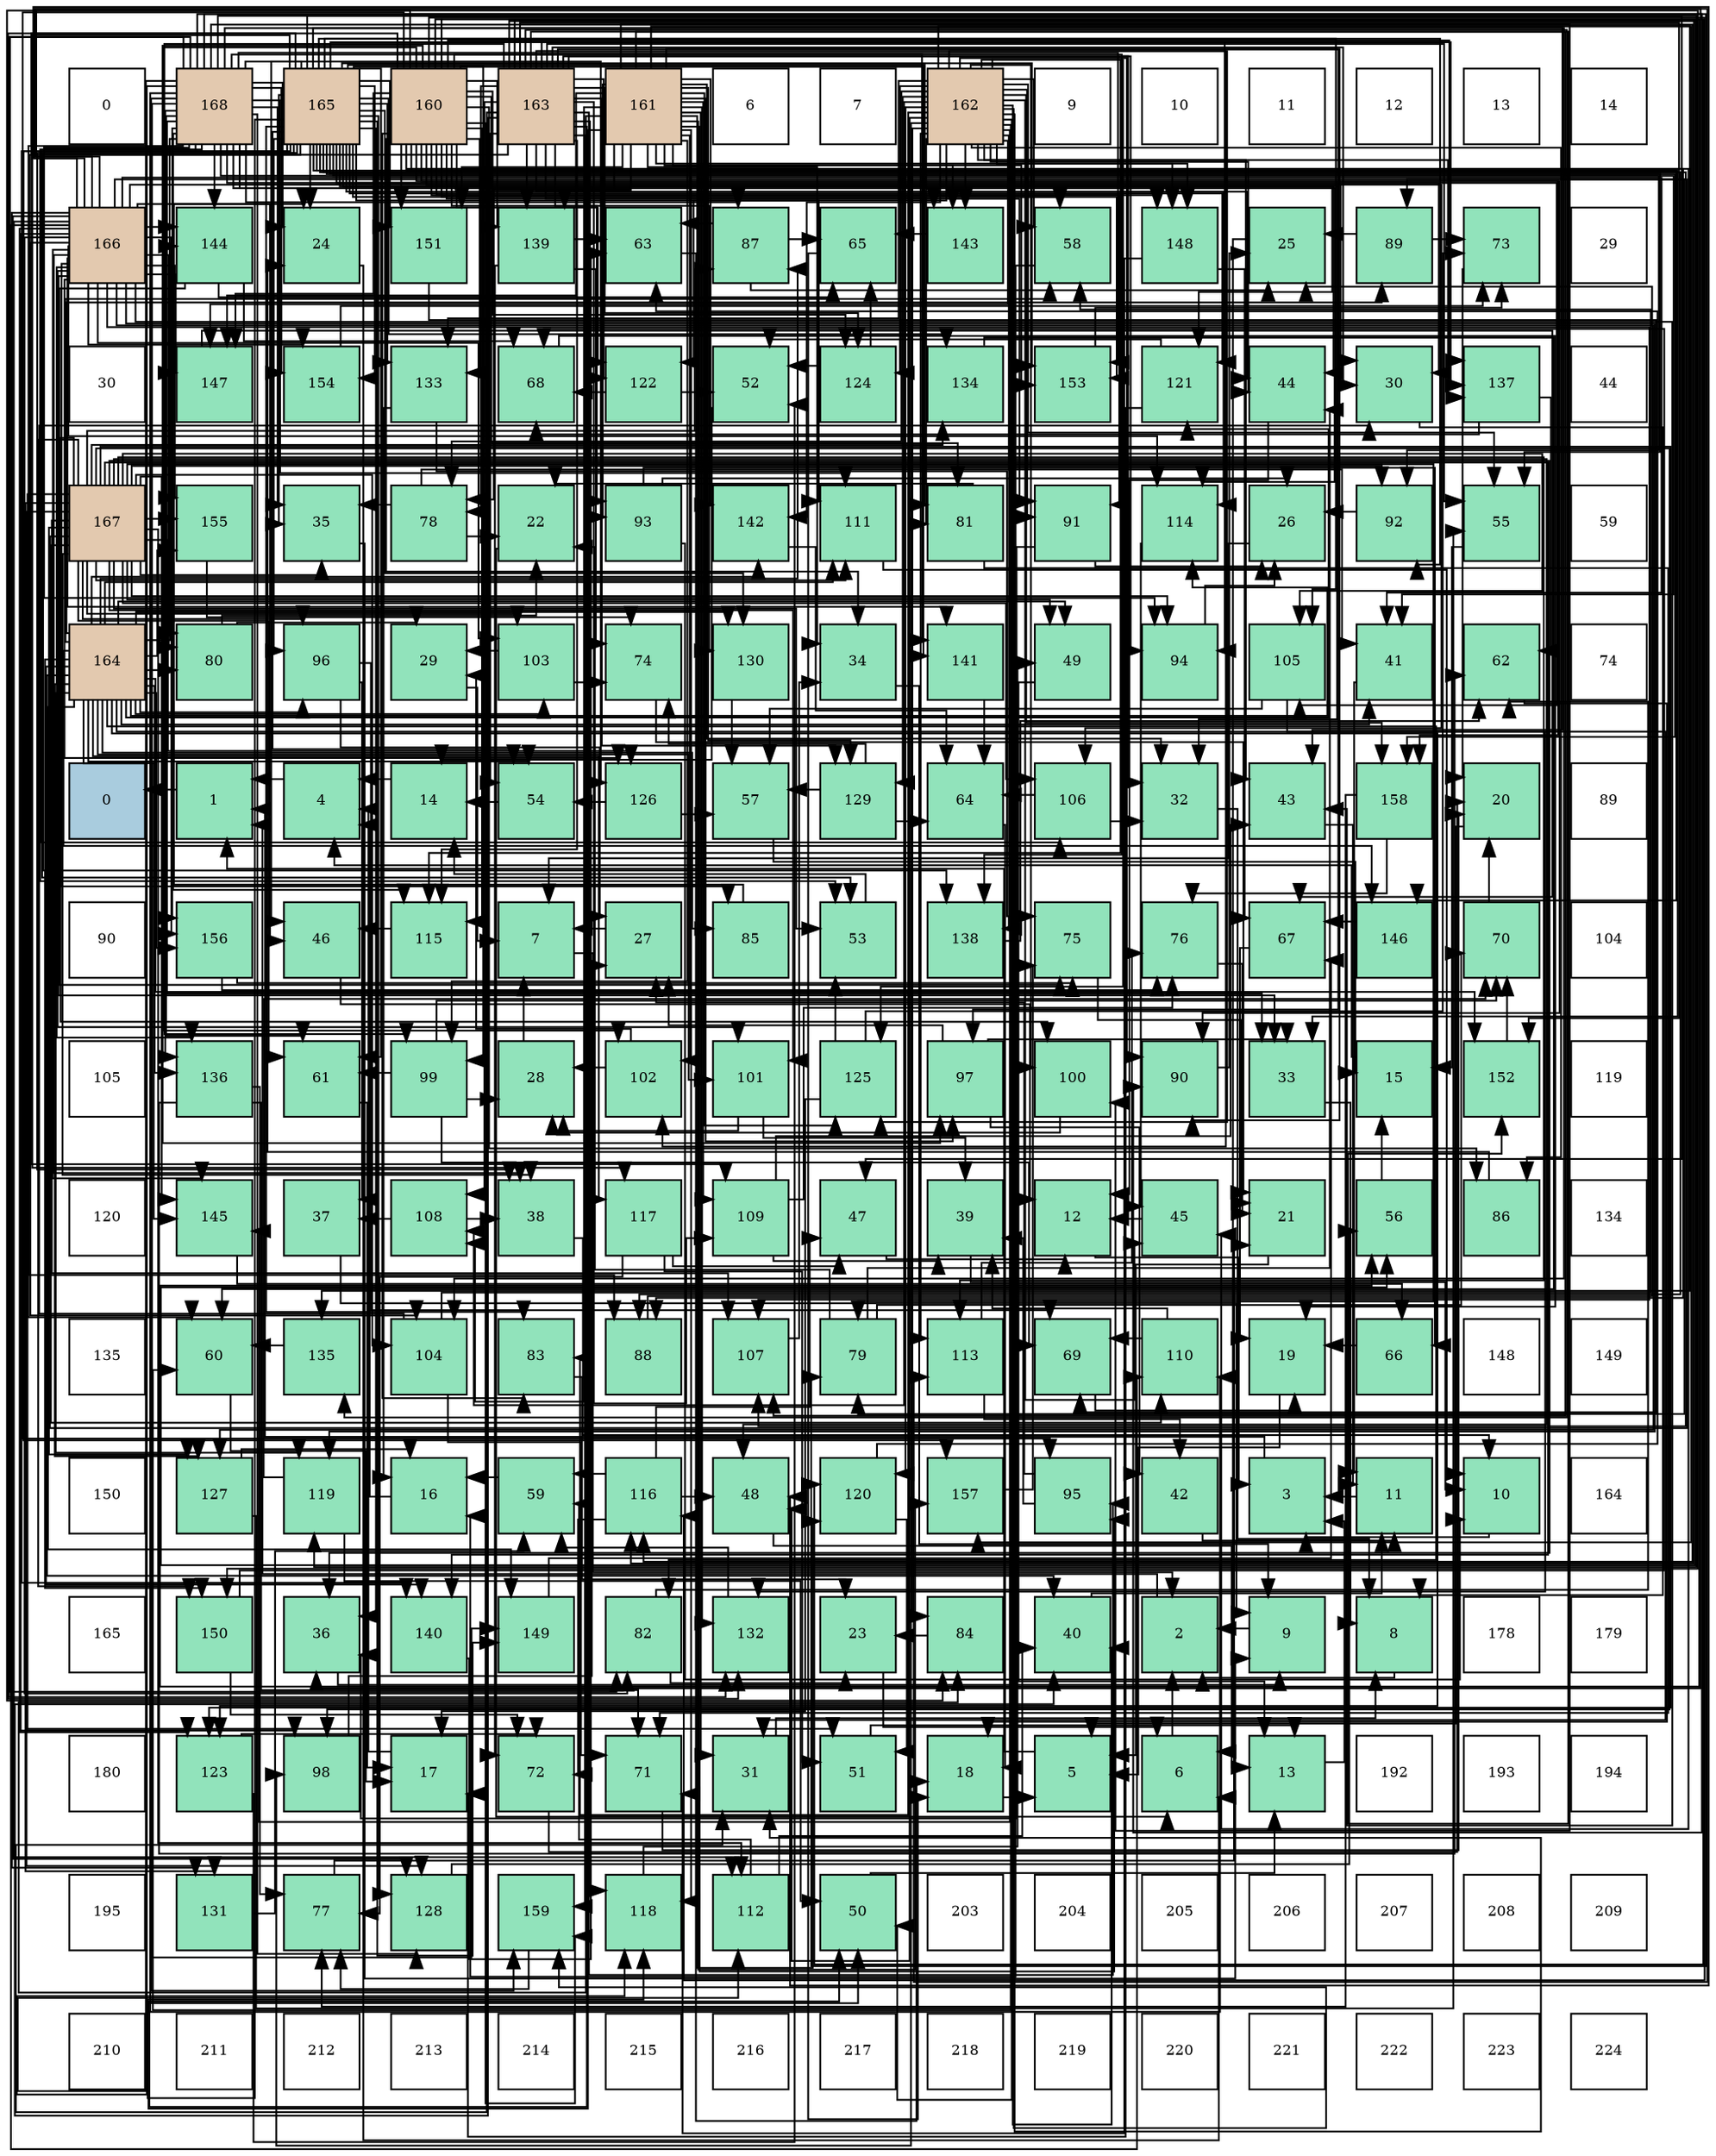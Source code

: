 digraph layout{
 rankdir=TB;
 splines=ortho;
 node [style=filled shape=square fixedsize=true width=0.6];
0[label="0", fontsize=8, fillcolor="#ffffff"];
1[label="168", fontsize=8, fillcolor="#e3c9af"];
2[label="165", fontsize=8, fillcolor="#e3c9af"];
3[label="160", fontsize=8, fillcolor="#e3c9af"];
4[label="163", fontsize=8, fillcolor="#e3c9af"];
5[label="161", fontsize=8, fillcolor="#e3c9af"];
6[label="6", fontsize=8, fillcolor="#ffffff"];
7[label="7", fontsize=8, fillcolor="#ffffff"];
8[label="162", fontsize=8, fillcolor="#e3c9af"];
9[label="9", fontsize=8, fillcolor="#ffffff"];
10[label="10", fontsize=8, fillcolor="#ffffff"];
11[label="11", fontsize=8, fillcolor="#ffffff"];
12[label="12", fontsize=8, fillcolor="#ffffff"];
13[label="13", fontsize=8, fillcolor="#ffffff"];
14[label="14", fontsize=8, fillcolor="#ffffff"];
15[label="166", fontsize=8, fillcolor="#e3c9af"];
16[label="144", fontsize=8, fillcolor="#91e3bb"];
17[label="24", fontsize=8, fillcolor="#91e3bb"];
18[label="151", fontsize=8, fillcolor="#91e3bb"];
19[label="139", fontsize=8, fillcolor="#91e3bb"];
20[label="63", fontsize=8, fillcolor="#91e3bb"];
21[label="87", fontsize=8, fillcolor="#91e3bb"];
22[label="65", fontsize=8, fillcolor="#91e3bb"];
23[label="143", fontsize=8, fillcolor="#91e3bb"];
24[label="58", fontsize=8, fillcolor="#91e3bb"];
25[label="148", fontsize=8, fillcolor="#91e3bb"];
26[label="25", fontsize=8, fillcolor="#91e3bb"];
27[label="89", fontsize=8, fillcolor="#91e3bb"];
28[label="73", fontsize=8, fillcolor="#91e3bb"];
29[label="29", fontsize=8, fillcolor="#ffffff"];
30[label="30", fontsize=8, fillcolor="#ffffff"];
31[label="147", fontsize=8, fillcolor="#91e3bb"];
32[label="154", fontsize=8, fillcolor="#91e3bb"];
33[label="133", fontsize=8, fillcolor="#91e3bb"];
34[label="68", fontsize=8, fillcolor="#91e3bb"];
35[label="122", fontsize=8, fillcolor="#91e3bb"];
36[label="52", fontsize=8, fillcolor="#91e3bb"];
37[label="124", fontsize=8, fillcolor="#91e3bb"];
38[label="134", fontsize=8, fillcolor="#91e3bb"];
39[label="153", fontsize=8, fillcolor="#91e3bb"];
40[label="121", fontsize=8, fillcolor="#91e3bb"];
41[label="44", fontsize=8, fillcolor="#91e3bb"];
42[label="30", fontsize=8, fillcolor="#91e3bb"];
43[label="137", fontsize=8, fillcolor="#91e3bb"];
44[label="44", fontsize=8, fillcolor="#ffffff"];
45[label="167", fontsize=8, fillcolor="#e3c9af"];
46[label="155", fontsize=8, fillcolor="#91e3bb"];
47[label="35", fontsize=8, fillcolor="#91e3bb"];
48[label="78", fontsize=8, fillcolor="#91e3bb"];
49[label="22", fontsize=8, fillcolor="#91e3bb"];
50[label="93", fontsize=8, fillcolor="#91e3bb"];
51[label="142", fontsize=8, fillcolor="#91e3bb"];
52[label="111", fontsize=8, fillcolor="#91e3bb"];
53[label="81", fontsize=8, fillcolor="#91e3bb"];
54[label="91", fontsize=8, fillcolor="#91e3bb"];
55[label="114", fontsize=8, fillcolor="#91e3bb"];
56[label="26", fontsize=8, fillcolor="#91e3bb"];
57[label="92", fontsize=8, fillcolor="#91e3bb"];
58[label="55", fontsize=8, fillcolor="#91e3bb"];
59[label="59", fontsize=8, fillcolor="#ffffff"];
60[label="164", fontsize=8, fillcolor="#e3c9af"];
61[label="80", fontsize=8, fillcolor="#91e3bb"];
62[label="96", fontsize=8, fillcolor="#91e3bb"];
63[label="29", fontsize=8, fillcolor="#91e3bb"];
64[label="103", fontsize=8, fillcolor="#91e3bb"];
65[label="74", fontsize=8, fillcolor="#91e3bb"];
66[label="130", fontsize=8, fillcolor="#91e3bb"];
67[label="34", fontsize=8, fillcolor="#91e3bb"];
68[label="141", fontsize=8, fillcolor="#91e3bb"];
69[label="49", fontsize=8, fillcolor="#91e3bb"];
70[label="94", fontsize=8, fillcolor="#91e3bb"];
71[label="105", fontsize=8, fillcolor="#91e3bb"];
72[label="41", fontsize=8, fillcolor="#91e3bb"];
73[label="62", fontsize=8, fillcolor="#91e3bb"];
74[label="74", fontsize=8, fillcolor="#ffffff"];
75[label="0", fontsize=8, fillcolor="#a9ccde"];
76[label="1", fontsize=8, fillcolor="#91e3bb"];
77[label="4", fontsize=8, fillcolor="#91e3bb"];
78[label="14", fontsize=8, fillcolor="#91e3bb"];
79[label="54", fontsize=8, fillcolor="#91e3bb"];
80[label="126", fontsize=8, fillcolor="#91e3bb"];
81[label="57", fontsize=8, fillcolor="#91e3bb"];
82[label="129", fontsize=8, fillcolor="#91e3bb"];
83[label="64", fontsize=8, fillcolor="#91e3bb"];
84[label="106", fontsize=8, fillcolor="#91e3bb"];
85[label="32", fontsize=8, fillcolor="#91e3bb"];
86[label="43", fontsize=8, fillcolor="#91e3bb"];
87[label="158", fontsize=8, fillcolor="#91e3bb"];
88[label="20", fontsize=8, fillcolor="#91e3bb"];
89[label="89", fontsize=8, fillcolor="#ffffff"];
90[label="90", fontsize=8, fillcolor="#ffffff"];
91[label="156", fontsize=8, fillcolor="#91e3bb"];
92[label="46", fontsize=8, fillcolor="#91e3bb"];
93[label="115", fontsize=8, fillcolor="#91e3bb"];
94[label="7", fontsize=8, fillcolor="#91e3bb"];
95[label="27", fontsize=8, fillcolor="#91e3bb"];
96[label="85", fontsize=8, fillcolor="#91e3bb"];
97[label="53", fontsize=8, fillcolor="#91e3bb"];
98[label="138", fontsize=8, fillcolor="#91e3bb"];
99[label="75", fontsize=8, fillcolor="#91e3bb"];
100[label="76", fontsize=8, fillcolor="#91e3bb"];
101[label="67", fontsize=8, fillcolor="#91e3bb"];
102[label="146", fontsize=8, fillcolor="#91e3bb"];
103[label="70", fontsize=8, fillcolor="#91e3bb"];
104[label="104", fontsize=8, fillcolor="#ffffff"];
105[label="105", fontsize=8, fillcolor="#ffffff"];
106[label="136", fontsize=8, fillcolor="#91e3bb"];
107[label="61", fontsize=8, fillcolor="#91e3bb"];
108[label="99", fontsize=8, fillcolor="#91e3bb"];
109[label="28", fontsize=8, fillcolor="#91e3bb"];
110[label="102", fontsize=8, fillcolor="#91e3bb"];
111[label="101", fontsize=8, fillcolor="#91e3bb"];
112[label="125", fontsize=8, fillcolor="#91e3bb"];
113[label="97", fontsize=8, fillcolor="#91e3bb"];
114[label="100", fontsize=8, fillcolor="#91e3bb"];
115[label="90", fontsize=8, fillcolor="#91e3bb"];
116[label="33", fontsize=8, fillcolor="#91e3bb"];
117[label="15", fontsize=8, fillcolor="#91e3bb"];
118[label="152", fontsize=8, fillcolor="#91e3bb"];
119[label="119", fontsize=8, fillcolor="#ffffff"];
120[label="120", fontsize=8, fillcolor="#ffffff"];
121[label="145", fontsize=8, fillcolor="#91e3bb"];
122[label="37", fontsize=8, fillcolor="#91e3bb"];
123[label="108", fontsize=8, fillcolor="#91e3bb"];
124[label="38", fontsize=8, fillcolor="#91e3bb"];
125[label="117", fontsize=8, fillcolor="#91e3bb"];
126[label="109", fontsize=8, fillcolor="#91e3bb"];
127[label="47", fontsize=8, fillcolor="#91e3bb"];
128[label="39", fontsize=8, fillcolor="#91e3bb"];
129[label="12", fontsize=8, fillcolor="#91e3bb"];
130[label="45", fontsize=8, fillcolor="#91e3bb"];
131[label="21", fontsize=8, fillcolor="#91e3bb"];
132[label="56", fontsize=8, fillcolor="#91e3bb"];
133[label="86", fontsize=8, fillcolor="#91e3bb"];
134[label="134", fontsize=8, fillcolor="#ffffff"];
135[label="135", fontsize=8, fillcolor="#ffffff"];
136[label="60", fontsize=8, fillcolor="#91e3bb"];
137[label="135", fontsize=8, fillcolor="#91e3bb"];
138[label="104", fontsize=8, fillcolor="#91e3bb"];
139[label="83", fontsize=8, fillcolor="#91e3bb"];
140[label="88", fontsize=8, fillcolor="#91e3bb"];
141[label="107", fontsize=8, fillcolor="#91e3bb"];
142[label="79", fontsize=8, fillcolor="#91e3bb"];
143[label="113", fontsize=8, fillcolor="#91e3bb"];
144[label="69", fontsize=8, fillcolor="#91e3bb"];
145[label="110", fontsize=8, fillcolor="#91e3bb"];
146[label="19", fontsize=8, fillcolor="#91e3bb"];
147[label="66", fontsize=8, fillcolor="#91e3bb"];
148[label="148", fontsize=8, fillcolor="#ffffff"];
149[label="149", fontsize=8, fillcolor="#ffffff"];
150[label="150", fontsize=8, fillcolor="#ffffff"];
151[label="127", fontsize=8, fillcolor="#91e3bb"];
152[label="119", fontsize=8, fillcolor="#91e3bb"];
153[label="16", fontsize=8, fillcolor="#91e3bb"];
154[label="59", fontsize=8, fillcolor="#91e3bb"];
155[label="116", fontsize=8, fillcolor="#91e3bb"];
156[label="48", fontsize=8, fillcolor="#91e3bb"];
157[label="120", fontsize=8, fillcolor="#91e3bb"];
158[label="157", fontsize=8, fillcolor="#91e3bb"];
159[label="95", fontsize=8, fillcolor="#91e3bb"];
160[label="42", fontsize=8, fillcolor="#91e3bb"];
161[label="3", fontsize=8, fillcolor="#91e3bb"];
162[label="11", fontsize=8, fillcolor="#91e3bb"];
163[label="10", fontsize=8, fillcolor="#91e3bb"];
164[label="164", fontsize=8, fillcolor="#ffffff"];
165[label="165", fontsize=8, fillcolor="#ffffff"];
166[label="150", fontsize=8, fillcolor="#91e3bb"];
167[label="36", fontsize=8, fillcolor="#91e3bb"];
168[label="140", fontsize=8, fillcolor="#91e3bb"];
169[label="149", fontsize=8, fillcolor="#91e3bb"];
170[label="82", fontsize=8, fillcolor="#91e3bb"];
171[label="132", fontsize=8, fillcolor="#91e3bb"];
172[label="23", fontsize=8, fillcolor="#91e3bb"];
173[label="84", fontsize=8, fillcolor="#91e3bb"];
174[label="40", fontsize=8, fillcolor="#91e3bb"];
175[label="2", fontsize=8, fillcolor="#91e3bb"];
176[label="9", fontsize=8, fillcolor="#91e3bb"];
177[label="8", fontsize=8, fillcolor="#91e3bb"];
178[label="178", fontsize=8, fillcolor="#ffffff"];
179[label="179", fontsize=8, fillcolor="#ffffff"];
180[label="180", fontsize=8, fillcolor="#ffffff"];
181[label="123", fontsize=8, fillcolor="#91e3bb"];
182[label="98", fontsize=8, fillcolor="#91e3bb"];
183[label="17", fontsize=8, fillcolor="#91e3bb"];
184[label="72", fontsize=8, fillcolor="#91e3bb"];
185[label="71", fontsize=8, fillcolor="#91e3bb"];
186[label="31", fontsize=8, fillcolor="#91e3bb"];
187[label="51", fontsize=8, fillcolor="#91e3bb"];
188[label="18", fontsize=8, fillcolor="#91e3bb"];
189[label="5", fontsize=8, fillcolor="#91e3bb"];
190[label="6", fontsize=8, fillcolor="#91e3bb"];
191[label="13", fontsize=8, fillcolor="#91e3bb"];
192[label="192", fontsize=8, fillcolor="#ffffff"];
193[label="193", fontsize=8, fillcolor="#ffffff"];
194[label="194", fontsize=8, fillcolor="#ffffff"];
195[label="195", fontsize=8, fillcolor="#ffffff"];
196[label="131", fontsize=8, fillcolor="#91e3bb"];
197[label="77", fontsize=8, fillcolor="#91e3bb"];
198[label="128", fontsize=8, fillcolor="#91e3bb"];
199[label="159", fontsize=8, fillcolor="#91e3bb"];
200[label="118", fontsize=8, fillcolor="#91e3bb"];
201[label="112", fontsize=8, fillcolor="#91e3bb"];
202[label="50", fontsize=8, fillcolor="#91e3bb"];
203[label="203", fontsize=8, fillcolor="#ffffff"];
204[label="204", fontsize=8, fillcolor="#ffffff"];
205[label="205", fontsize=8, fillcolor="#ffffff"];
206[label="206", fontsize=8, fillcolor="#ffffff"];
207[label="207", fontsize=8, fillcolor="#ffffff"];
208[label="208", fontsize=8, fillcolor="#ffffff"];
209[label="209", fontsize=8, fillcolor="#ffffff"];
210[label="210", fontsize=8, fillcolor="#ffffff"];
211[label="211", fontsize=8, fillcolor="#ffffff"];
212[label="212", fontsize=8, fillcolor="#ffffff"];
213[label="213", fontsize=8, fillcolor="#ffffff"];
214[label="214", fontsize=8, fillcolor="#ffffff"];
215[label="215", fontsize=8, fillcolor="#ffffff"];
216[label="216", fontsize=8, fillcolor="#ffffff"];
217[label="217", fontsize=8, fillcolor="#ffffff"];
218[label="218", fontsize=8, fillcolor="#ffffff"];
219[label="219", fontsize=8, fillcolor="#ffffff"];
220[label="220", fontsize=8, fillcolor="#ffffff"];
221[label="221", fontsize=8, fillcolor="#ffffff"];
222[label="222", fontsize=8, fillcolor="#ffffff"];
223[label="223", fontsize=8, fillcolor="#ffffff"];
224[label="224", fontsize=8, fillcolor="#ffffff"];
edge [constraint=false, style=vis];76 -> 75;
175 -> 76;
161 -> 76;
77 -> 76;
189 -> 76;
190 -> 175;
94 -> 175;
177 -> 175;
176 -> 175;
163 -> 161;
162 -> 161;
129 -> 161;
191 -> 161;
78 -> 77;
117 -> 77;
153 -> 77;
183 -> 77;
188 -> 189;
146 -> 189;
88 -> 189;
131 -> 189;
49 -> 190;
172 -> 190;
17 -> 190;
26 -> 190;
56 -> 94;
95 -> 94;
109 -> 94;
63 -> 94;
42 -> 177;
186 -> 177;
85 -> 177;
116 -> 177;
67 -> 176;
47 -> 176;
167 -> 176;
122 -> 176;
124 -> 163;
128 -> 163;
174 -> 162;
72 -> 162;
160 -> 162;
86 -> 162;
41 -> 129;
130 -> 129;
92 -> 129;
127 -> 129;
156 -> 191;
69 -> 191;
202 -> 191;
187 -> 191;
36 -> 78;
97 -> 78;
79 -> 78;
58 -> 117;
132 -> 117;
81 -> 117;
24 -> 153;
154 -> 153;
136 -> 183;
107 -> 183;
73 -> 188;
20 -> 188;
83 -> 188;
22 -> 188;
147 -> 146;
101 -> 146;
34 -> 146;
144 -> 146;
103 -> 88;
185 -> 88;
184 -> 88;
28 -> 88;
65 -> 131;
99 -> 131;
100 -> 131;
197 -> 131;
48 -> 49;
48 -> 47;
48 -> 72;
142 -> 49;
142 -> 41;
142 -> 103;
61 -> 49;
61 -> 63;
53 -> 49;
53 -> 185;
170 -> 172;
170 -> 73;
139 -> 172;
173 -> 172;
96 -> 17;
133 -> 17;
21 -> 26;
21 -> 20;
21 -> 22;
140 -> 26;
27 -> 26;
27 -> 28;
115 -> 26;
54 -> 56;
54 -> 167;
57 -> 56;
50 -> 163;
50 -> 56;
50 -> 147;
70 -> 56;
159 -> 95;
159 -> 128;
62 -> 95;
62 -> 122;
62 -> 144;
113 -> 95;
113 -> 116;
113 -> 160;
182 -> 95;
108 -> 109;
108 -> 107;
108 -> 144;
108 -> 103;
114 -> 109;
111 -> 109;
111 -> 128;
110 -> 109;
110 -> 63;
64 -> 63;
64 -> 65;
138 -> 42;
138 -> 24;
138 -> 185;
71 -> 186;
71 -> 81;
84 -> 85;
84 -> 83;
141 -> 67;
123 -> 122;
123 -> 124;
126 -> 128;
126 -> 86;
126 -> 100;
145 -> 128;
145 -> 144;
52 -> 163;
201 -> 174;
201 -> 154;
143 -> 160;
143 -> 100;
55 -> 130;
93 -> 92;
155 -> 127;
155 -> 156;
155 -> 154;
155 -> 184;
125 -> 127;
125 -> 187;
125 -> 197;
200 -> 69;
152 -> 202;
152 -> 103;
157 -> 187;
157 -> 20;
40 -> 183;
40 -> 36;
35 -> 36;
35 -> 34;
181 -> 36;
181 -> 184;
37 -> 36;
37 -> 22;
112 -> 183;
112 -> 97;
112 -> 28;
80 -> 79;
80 -> 81;
151 -> 153;
151 -> 58;
198 -> 132;
82 -> 81;
82 -> 83;
82 -> 65;
66 -> 81;
196 -> 154;
171 -> 154;
33 -> 153;
33 -> 99;
38 -> 136;
137 -> 136;
106 -> 73;
106 -> 185;
106 -> 197;
43 -> 73;
43 -> 34;
98 -> 73;
19 -> 20;
19 -> 184;
19 -> 65;
168 -> 20;
68 -> 83;
51 -> 83;
23 -> 22;
16 -> 22;
16 -> 34;
16 -> 99;
121 -> 147;
102 -> 101;
31 -> 101;
25 -> 101;
25 -> 185;
169 -> 101;
166 -> 34;
166 -> 184;
18 -> 144;
118 -> 103;
39 -> 28;
32 -> 28;
46 -> 65;
91 -> 99;
91 -> 100;
158 -> 99;
87 -> 100;
87 -> 197;
199 -> 197;
3 -> 42;
3 -> 67;
3 -> 130;
3 -> 132;
3 -> 53;
3 -> 139;
3 -> 173;
3 -> 133;
3 -> 140;
3 -> 115;
3 -> 54;
3 -> 50;
3 -> 159;
3 -> 113;
3 -> 108;
3 -> 110;
3 -> 126;
3 -> 93;
3 -> 155;
3 -> 157;
3 -> 35;
3 -> 37;
3 -> 33;
3 -> 43;
3 -> 98;
3 -> 19;
3 -> 23;
3 -> 31;
3 -> 25;
3 -> 18;
3 -> 39;
3 -> 87;
3 -> 199;
5 -> 186;
5 -> 85;
5 -> 67;
5 -> 202;
5 -> 48;
5 -> 173;
5 -> 115;
5 -> 50;
5 -> 159;
5 -> 113;
5 -> 108;
5 -> 110;
5 -> 123;
5 -> 126;
5 -> 155;
5 -> 200;
5 -> 157;
5 -> 112;
5 -> 82;
5 -> 171;
5 -> 137;
5 -> 19;
5 -> 51;
5 -> 23;
5 -> 31;
5 -> 25;
5 -> 18;
5 -> 118;
5 -> 39;
5 -> 158;
8 -> 186;
8 -> 174;
8 -> 86;
8 -> 41;
8 -> 130;
8 -> 156;
8 -> 202;
8 -> 58;
8 -> 24;
8 -> 136;
8 -> 48;
8 -> 53;
8 -> 139;
8 -> 173;
8 -> 133;
8 -> 115;
8 -> 54;
8 -> 182;
8 -> 114;
8 -> 110;
8 -> 123;
8 -> 143;
8 -> 93;
8 -> 157;
8 -> 35;
8 -> 37;
8 -> 112;
8 -> 82;
8 -> 33;
8 -> 43;
8 -> 98;
8 -> 51;
8 -> 23;
8 -> 121;
8 -> 31;
8 -> 25;
8 -> 158;
8 -> 87;
8 -> 199;
4 -> 42;
4 -> 186;
4 -> 85;
4 -> 174;
4 -> 41;
4 -> 202;
4 -> 79;
4 -> 58;
4 -> 132;
4 -> 48;
4 -> 140;
4 -> 54;
4 -> 70;
4 -> 159;
4 -> 113;
4 -> 108;
4 -> 141;
4 -> 123;
4 -> 126;
4 -> 93;
4 -> 155;
4 -> 200;
4 -> 35;
4 -> 37;
4 -> 112;
4 -> 82;
4 -> 66;
4 -> 137;
4 -> 43;
4 -> 19;
4 -> 118;
4 -> 199;
60 -> 174;
60 -> 72;
60 -> 69;
60 -> 79;
60 -> 24;
60 -> 61;
60 -> 170;
60 -> 96;
60 -> 21;
60 -> 27;
60 -> 62;
60 -> 111;
60 -> 64;
60 -> 52;
60 -> 55;
60 -> 125;
60 -> 152;
60 -> 40;
60 -> 181;
60 -> 151;
60 -> 66;
60 -> 171;
60 -> 106;
60 -> 168;
60 -> 51;
60 -> 16;
60 -> 121;
60 -> 102;
60 -> 169;
60 -> 166;
60 -> 118;
60 -> 46;
60 -> 91;
2 -> 17;
2 -> 42;
2 -> 85;
2 -> 116;
2 -> 47;
2 -> 167;
2 -> 124;
2 -> 72;
2 -> 86;
2 -> 41;
2 -> 92;
2 -> 97;
2 -> 79;
2 -> 58;
2 -> 24;
2 -> 107;
2 -> 53;
2 -> 139;
2 -> 140;
2 -> 57;
2 -> 70;
2 -> 62;
2 -> 71;
2 -> 141;
2 -> 52;
2 -> 55;
2 -> 125;
2 -> 200;
2 -> 152;
2 -> 40;
2 -> 198;
2 -> 66;
2 -> 171;
2 -> 33;
2 -> 38;
2 -> 98;
2 -> 168;
2 -> 68;
2 -> 102;
2 -> 169;
2 -> 18;
2 -> 39;
2 -> 32;
2 -> 158;
2 -> 87;
15 -> 116;
15 -> 167;
15 -> 124;
15 -> 72;
15 -> 86;
15 -> 92;
15 -> 156;
15 -> 142;
15 -> 61;
15 -> 170;
15 -> 96;
15 -> 182;
15 -> 111;
15 -> 64;
15 -> 138;
15 -> 84;
15 -> 141;
15 -> 145;
15 -> 201;
15 -> 143;
15 -> 55;
15 -> 152;
15 -> 181;
15 -> 80;
15 -> 151;
15 -> 198;
15 -> 196;
15 -> 106;
15 -> 68;
15 -> 16;
15 -> 121;
15 -> 31;
15 -> 166;
15 -> 32;
15 -> 46;
15 -> 91;
45 -> 47;
45 -> 167;
45 -> 124;
45 -> 156;
45 -> 69;
45 -> 187;
45 -> 97;
45 -> 107;
45 -> 142;
45 -> 21;
45 -> 27;
45 -> 57;
45 -> 70;
45 -> 62;
45 -> 182;
45 -> 114;
45 -> 111;
45 -> 64;
45 -> 138;
45 -> 71;
45 -> 84;
45 -> 141;
45 -> 145;
45 -> 52;
45 -> 201;
45 -> 143;
45 -> 181;
45 -> 80;
45 -> 151;
45 -> 198;
45 -> 196;
45 -> 38;
45 -> 168;
45 -> 121;
45 -> 166;
45 -> 46;
1 -> 17;
1 -> 116;
1 -> 47;
1 -> 127;
1 -> 97;
1 -> 136;
1 -> 107;
1 -> 142;
1 -> 61;
1 -> 170;
1 -> 21;
1 -> 115;
1 -> 57;
1 -> 70;
1 -> 114;
1 -> 138;
1 -> 71;
1 -> 84;
1 -> 145;
1 -> 52;
1 -> 201;
1 -> 55;
1 -> 93;
1 -> 200;
1 -> 40;
1 -> 80;
1 -> 198;
1 -> 171;
1 -> 106;
1 -> 68;
1 -> 16;
1 -> 169;
1 -> 39;
1 -> 32;
1 -> 91;
1 -> 199;
edge [constraint=true, style=invis];
0 -> 15 -> 30 -> 45 -> 60 -> 75 -> 90 -> 105 -> 120 -> 135 -> 150 -> 165 -> 180 -> 195 -> 210;
1 -> 16 -> 31 -> 46 -> 61 -> 76 -> 91 -> 106 -> 121 -> 136 -> 151 -> 166 -> 181 -> 196 -> 211;
2 -> 17 -> 32 -> 47 -> 62 -> 77 -> 92 -> 107 -> 122 -> 137 -> 152 -> 167 -> 182 -> 197 -> 212;
3 -> 18 -> 33 -> 48 -> 63 -> 78 -> 93 -> 108 -> 123 -> 138 -> 153 -> 168 -> 183 -> 198 -> 213;
4 -> 19 -> 34 -> 49 -> 64 -> 79 -> 94 -> 109 -> 124 -> 139 -> 154 -> 169 -> 184 -> 199 -> 214;
5 -> 20 -> 35 -> 50 -> 65 -> 80 -> 95 -> 110 -> 125 -> 140 -> 155 -> 170 -> 185 -> 200 -> 215;
6 -> 21 -> 36 -> 51 -> 66 -> 81 -> 96 -> 111 -> 126 -> 141 -> 156 -> 171 -> 186 -> 201 -> 216;
7 -> 22 -> 37 -> 52 -> 67 -> 82 -> 97 -> 112 -> 127 -> 142 -> 157 -> 172 -> 187 -> 202 -> 217;
8 -> 23 -> 38 -> 53 -> 68 -> 83 -> 98 -> 113 -> 128 -> 143 -> 158 -> 173 -> 188 -> 203 -> 218;
9 -> 24 -> 39 -> 54 -> 69 -> 84 -> 99 -> 114 -> 129 -> 144 -> 159 -> 174 -> 189 -> 204 -> 219;
10 -> 25 -> 40 -> 55 -> 70 -> 85 -> 100 -> 115 -> 130 -> 145 -> 160 -> 175 -> 190 -> 205 -> 220;
11 -> 26 -> 41 -> 56 -> 71 -> 86 -> 101 -> 116 -> 131 -> 146 -> 161 -> 176 -> 191 -> 206 -> 221;
12 -> 27 -> 42 -> 57 -> 72 -> 87 -> 102 -> 117 -> 132 -> 147 -> 162 -> 177 -> 192 -> 207 -> 222;
13 -> 28 -> 43 -> 58 -> 73 -> 88 -> 103 -> 118 -> 133 -> 148 -> 163 -> 178 -> 193 -> 208 -> 223;
14 -> 29 -> 44 -> 59 -> 74 -> 89 -> 104 -> 119 -> 134 -> 149 -> 164 -> 179 -> 194 -> 209 -> 224;
rank = same {0 -> 1 -> 2 -> 3 -> 4 -> 5 -> 6 -> 7 -> 8 -> 9 -> 10 -> 11 -> 12 -> 13 -> 14};
rank = same {15 -> 16 -> 17 -> 18 -> 19 -> 20 -> 21 -> 22 -> 23 -> 24 -> 25 -> 26 -> 27 -> 28 -> 29};
rank = same {30 -> 31 -> 32 -> 33 -> 34 -> 35 -> 36 -> 37 -> 38 -> 39 -> 40 -> 41 -> 42 -> 43 -> 44};
rank = same {45 -> 46 -> 47 -> 48 -> 49 -> 50 -> 51 -> 52 -> 53 -> 54 -> 55 -> 56 -> 57 -> 58 -> 59};
rank = same {60 -> 61 -> 62 -> 63 -> 64 -> 65 -> 66 -> 67 -> 68 -> 69 -> 70 -> 71 -> 72 -> 73 -> 74};
rank = same {75 -> 76 -> 77 -> 78 -> 79 -> 80 -> 81 -> 82 -> 83 -> 84 -> 85 -> 86 -> 87 -> 88 -> 89};
rank = same {90 -> 91 -> 92 -> 93 -> 94 -> 95 -> 96 -> 97 -> 98 -> 99 -> 100 -> 101 -> 102 -> 103 -> 104};
rank = same {105 -> 106 -> 107 -> 108 -> 109 -> 110 -> 111 -> 112 -> 113 -> 114 -> 115 -> 116 -> 117 -> 118 -> 119};
rank = same {120 -> 121 -> 122 -> 123 -> 124 -> 125 -> 126 -> 127 -> 128 -> 129 -> 130 -> 131 -> 132 -> 133 -> 134};
rank = same {135 -> 136 -> 137 -> 138 -> 139 -> 140 -> 141 -> 142 -> 143 -> 144 -> 145 -> 146 -> 147 -> 148 -> 149};
rank = same {150 -> 151 -> 152 -> 153 -> 154 -> 155 -> 156 -> 157 -> 158 -> 159 -> 160 -> 161 -> 162 -> 163 -> 164};
rank = same {165 -> 166 -> 167 -> 168 -> 169 -> 170 -> 171 -> 172 -> 173 -> 174 -> 175 -> 176 -> 177 -> 178 -> 179};
rank = same {180 -> 181 -> 182 -> 183 -> 184 -> 185 -> 186 -> 187 -> 188 -> 189 -> 190 -> 191 -> 192 -> 193 -> 194};
rank = same {195 -> 196 -> 197 -> 198 -> 199 -> 200 -> 201 -> 202 -> 203 -> 204 -> 205 -> 206 -> 207 -> 208 -> 209};
rank = same {210 -> 211 -> 212 -> 213 -> 214 -> 215 -> 216 -> 217 -> 218 -> 219 -> 220 -> 221 -> 222 -> 223 -> 224};
}